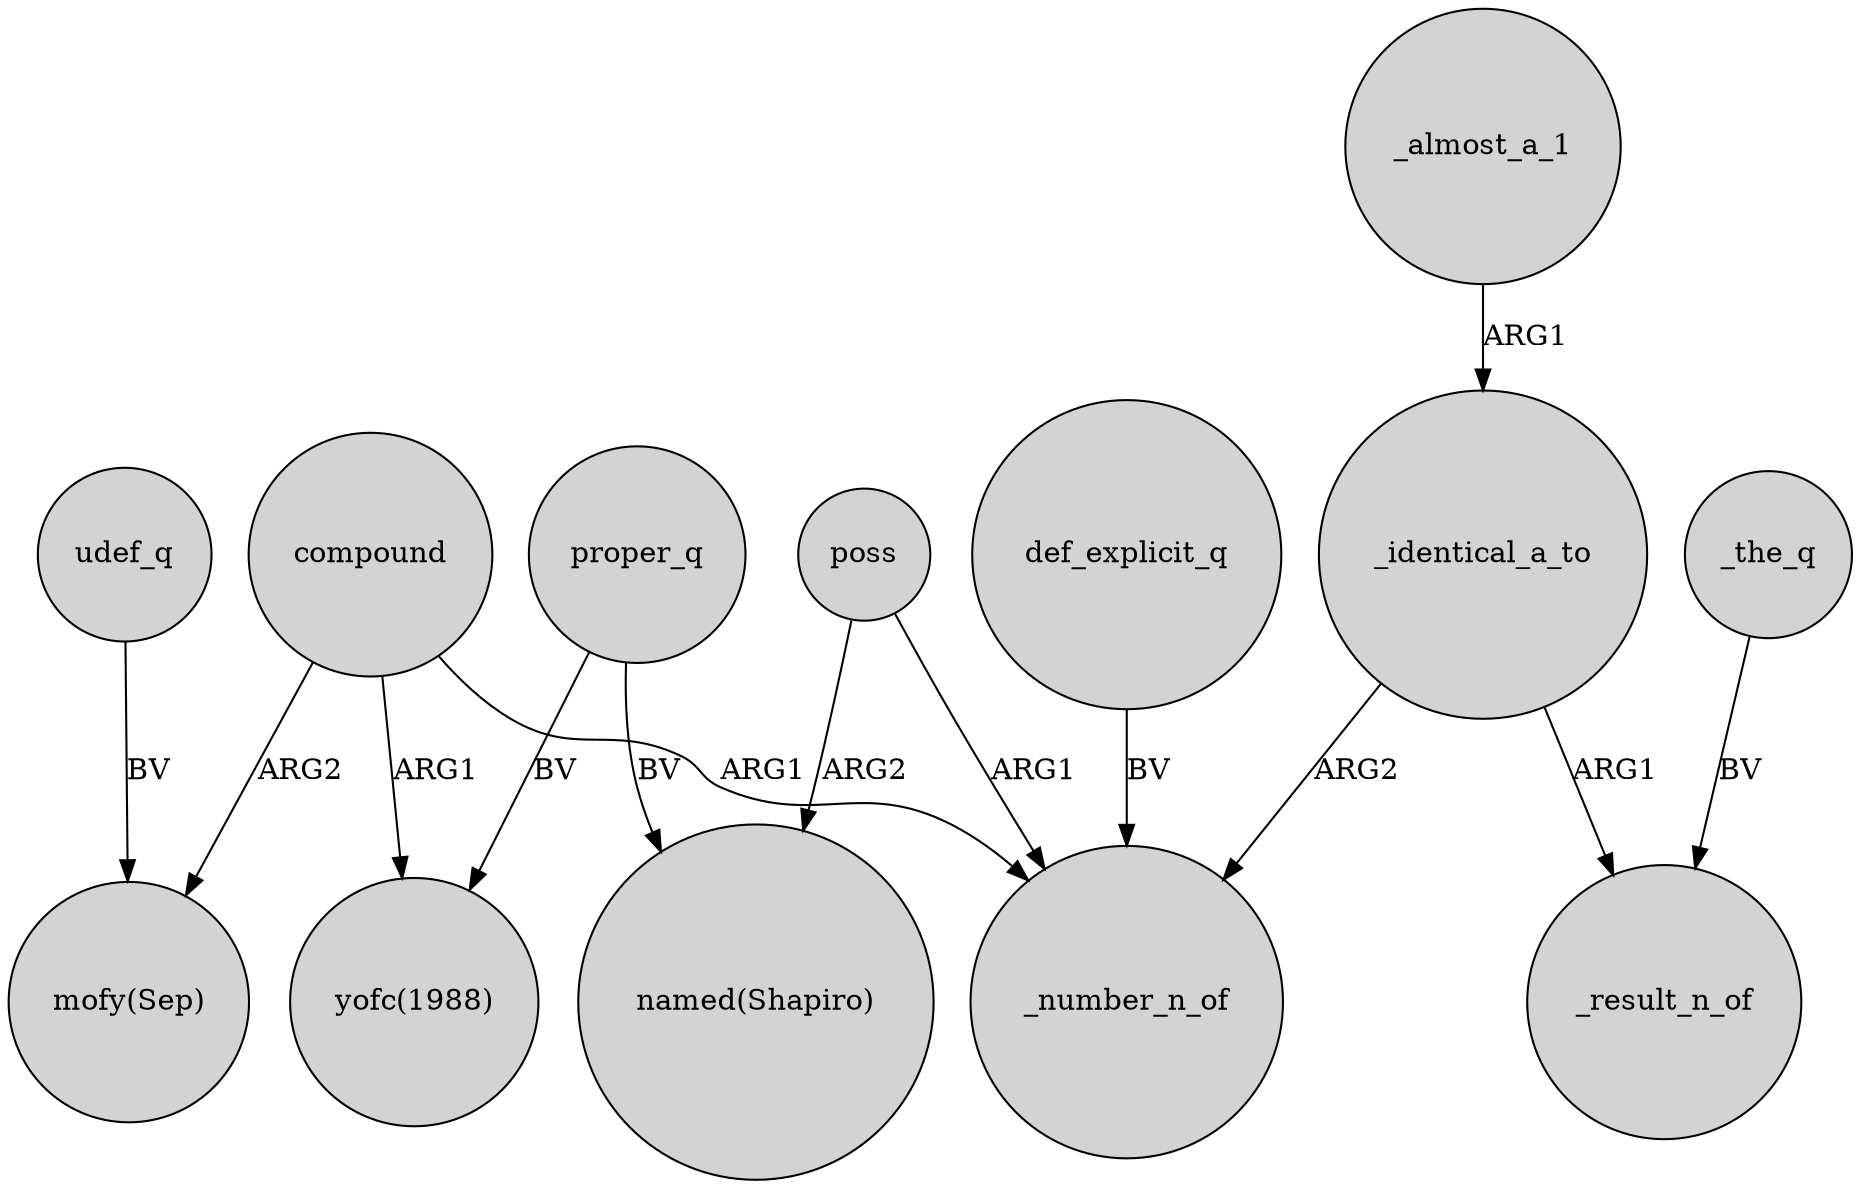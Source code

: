 digraph {
	node [shape=circle style=filled]
	compound -> "mofy(Sep)" [label=ARG2]
	compound -> "yofc(1988)" [label=ARG1]
	udef_q -> "mofy(Sep)" [label=BV]
	_identical_a_to -> _number_n_of [label=ARG2]
	proper_q -> "yofc(1988)" [label=BV]
	_almost_a_1 -> _identical_a_to [label=ARG1]
	poss -> "named(Shapiro)" [label=ARG2]
	proper_q -> "named(Shapiro)" [label=BV]
	_identical_a_to -> _result_n_of [label=ARG1]
	def_explicit_q -> _number_n_of [label=BV]
	compound -> _number_n_of [label=ARG1]
	_the_q -> _result_n_of [label=BV]
	poss -> _number_n_of [label=ARG1]
}

